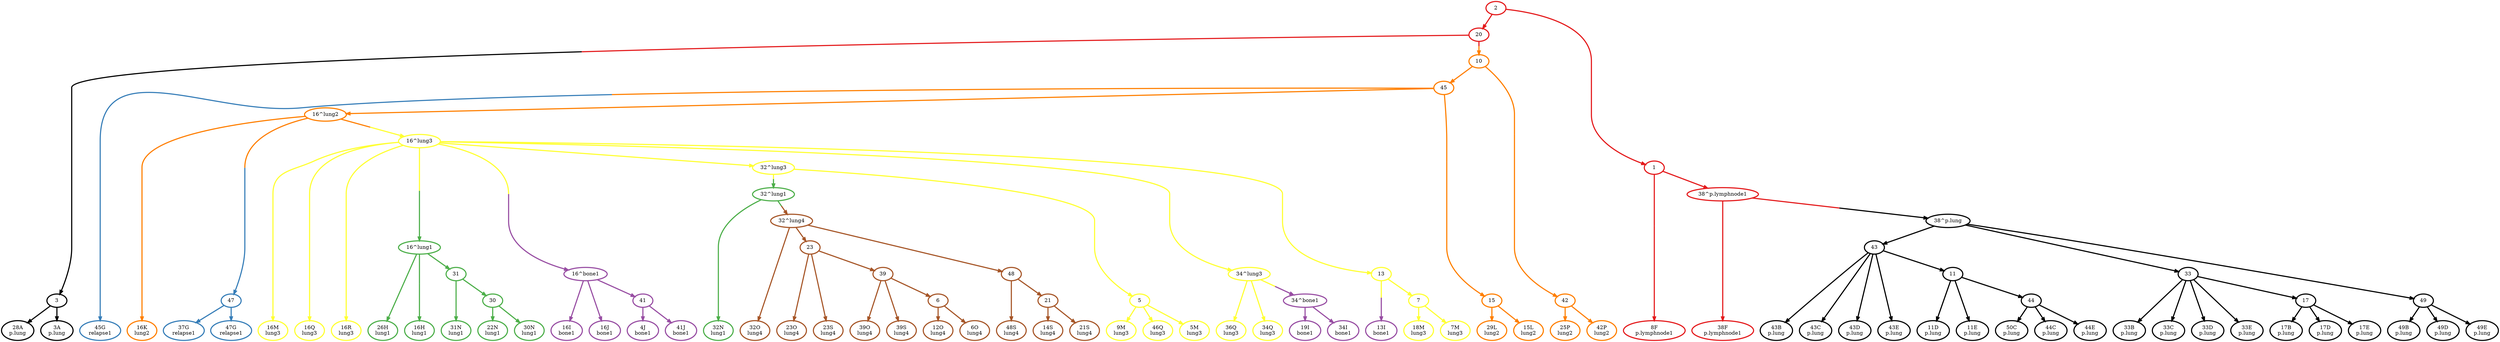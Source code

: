digraph T {
	{
		rank=same
		0 [penwidth=3,colorscheme=set19,color=0,label="28A\np.lung"]
		1 [penwidth=3,colorscheme=set19,color=0,label="3A\np.lung"]
		2 [penwidth=3,colorscheme=set19,color=0,label="43B\np.lung"]
		3 [penwidth=3,colorscheme=set19,color=0,label="43C\np.lung"]
		4 [penwidth=3,colorscheme=set19,color=0,label="43D\np.lung"]
		5 [penwidth=3,colorscheme=set19,color=0,label="43E\np.lung"]
		6 [penwidth=3,colorscheme=set19,color=0,label="11D\np.lung"]
		7 [penwidth=3,colorscheme=set19,color=0,label="11E\np.lung"]
		8 [penwidth=3,colorscheme=set19,color=0,label="33B\np.lung"]
		9 [penwidth=3,colorscheme=set19,color=0,label="33C\np.lung"]
		10 [penwidth=3,colorscheme=set19,color=0,label="33D\np.lung"]
		11 [penwidth=3,colorscheme=set19,color=0,label="33E\np.lung"]
		12 [penwidth=3,colorscheme=set19,color=0,label="50C\np.lung"]
		13 [penwidth=3,colorscheme=set19,color=0,label="44C\np.lung"]
		14 [penwidth=3,colorscheme=set19,color=0,label="44E\np.lung"]
		15 [penwidth=3,colorscheme=set19,color=0,label="17B\np.lung"]
		16 [penwidth=3,colorscheme=set19,color=0,label="17D\np.lung"]
		17 [penwidth=3,colorscheme=set19,color=0,label="17E\np.lung"]
		18 [penwidth=3,colorscheme=set19,color=0,label="49B\np.lung"]
		19 [penwidth=3,colorscheme=set19,color=0,label="49D\np.lung"]
		20 [penwidth=3,colorscheme=set19,color=0,label="49E\np.lung"]
		21 [penwidth=3,colorscheme=set19,color=1,label="8F\np.lymphnode1"]
		22 [penwidth=3,colorscheme=set19,color=1,label="38F\np.lymphnode1"]
		23 [penwidth=3,colorscheme=set19,color=2,label="37G\nrelapse1"]
		24 [penwidth=3,colorscheme=set19,color=2,label="47G\nrelapse1"]
		25 [penwidth=3,colorscheme=set19,color=3,label="32N\nlung1"]
		26 [penwidth=3,colorscheme=set19,color=3,label="26H\nlung1"]
		27 [penwidth=3,colorscheme=set19,color=3,label="16H\nlung1"]
		28 [penwidth=3,colorscheme=set19,color=3,label="31N\nlung1"]
		29 [penwidth=3,colorscheme=set19,color=3,label="22N\nlung1"]
		30 [penwidth=3,colorscheme=set19,color=3,label="30N\nlung1"]
		31 [penwidth=3,colorscheme=set19,color=4,label="16I\nbone1"]
		32 [penwidth=3,colorscheme=set19,color=4,label="16J\nbone1"]
		33 [penwidth=3,colorscheme=set19,color=4,label="19I\nbone1"]
		34 [penwidth=3,colorscheme=set19,color=4,label="34I\nbone1"]
		35 [penwidth=3,colorscheme=set19,color=4,label="4J\nbone1"]
		36 [penwidth=3,colorscheme=set19,color=4,label="41J\nbone1"]
		37 [penwidth=3,colorscheme=set19,color=2,label="45G\nrelapse1"]
		38 [penwidth=3,colorscheme=set19,color=5,label="16K\nlung2"]
		39 [penwidth=3,colorscheme=set19,color=5,label="29L\nlung2"]
		40 [penwidth=3,colorscheme=set19,color=5,label="15L\nlung2"]
		41 [penwidth=3,colorscheme=set19,color=5,label="25P\nlung2"]
		42 [penwidth=3,colorscheme=set19,color=5,label="42P\nlung2"]
		43 [penwidth=3,colorscheme=set19,color=4,label="13I\nbone1"]
		44 [penwidth=3,colorscheme=set19,color=6,label="9M\nlung3"]
		45 [penwidth=3,colorscheme=set19,color=6,label="46Q\nlung3"]
		46 [penwidth=3,colorscheme=set19,color=6,label="5M\nlung3"]
		47 [penwidth=3,colorscheme=set19,color=6,label="18M\nlung3"]
		48 [penwidth=3,colorscheme=set19,color=6,label="7M\nlung3"]
		49 [penwidth=3,colorscheme=set19,color=6,label="16M\nlung3"]
		50 [penwidth=3,colorscheme=set19,color=6,label="16Q\nlung3"]
		51 [penwidth=3,colorscheme=set19,color=6,label="16R\nlung3"]
		52 [penwidth=3,colorscheme=set19,color=6,label="36Q\nlung3"]
		53 [penwidth=3,colorscheme=set19,color=6,label="34Q\nlung3"]
		54 [penwidth=3,colorscheme=set19,color=7,label="32O\nlung4"]
		55 [penwidth=3,colorscheme=set19,color=7,label="39O\nlung4"]
		56 [penwidth=3,colorscheme=set19,color=7,label="39S\nlung4"]
		57 [penwidth=3,colorscheme=set19,color=7,label="12O\nlung4"]
		58 [penwidth=3,colorscheme=set19,color=7,label="6O\nlung4"]
		59 [penwidth=3,colorscheme=set19,color=7,label="48S\nlung4"]
		60 [penwidth=3,colorscheme=set19,color=7,label="14S\nlung4"]
		61 [penwidth=3,colorscheme=set19,color=7,label="21S\nlung4"]
		62 [penwidth=3,colorscheme=set19,color=7,label="23O\nlung4"]
		63 [penwidth=3,colorscheme=set19,color=7,label="23S\nlung4"]
	}
	64 [penwidth=3,colorscheme=set19,color=0,label="3"]
	65 [penwidth=3,colorscheme=set19,color=0,label="43"]
	66 [penwidth=3,colorscheme=set19,color=0,label="11"]
	67 [penwidth=3,colorscheme=set19,color=0,label="44"]
	68 [penwidth=3,colorscheme=set19,color=0,label="38^p.lung"]
	69 [penwidth=3,colorscheme=set19,color=0,label="33"]
	70 [penwidth=3,colorscheme=set19,color=0,label="49"]
	71 [penwidth=3,colorscheme=set19,color=0,label="17"]
	72 [penwidth=3,colorscheme=set19,color=1,label="38^p.lymphnode1"]
	73 [penwidth=3,colorscheme=set19,color=1,label="20"]
	74 [penwidth=3,colorscheme=set19,color=1,label="2"]
	75 [penwidth=3,colorscheme=set19,color=1,label="1"]
	76 [penwidth=3,colorscheme=set19,color=5,label="10"]
	77 [penwidth=3,colorscheme=set19,color=2,label="47"]
	78 [penwidth=3,colorscheme=set19,color=3,label="32^lung1"]
	79 [penwidth=3,colorscheme=set19,color=3,label="16^lung1"]
	80 [penwidth=3,colorscheme=set19,color=3,label="31"]
	81 [penwidth=3,colorscheme=set19,color=3,label="30"]
	82 [penwidth=3,colorscheme=set19,color=7,label="32^lung4"]
	83 [penwidth=3,colorscheme=set19,color=4,label="16^bone1"]
	84 [penwidth=3,colorscheme=set19,color=4,label="41"]
	85 [penwidth=3,colorscheme=set19,color=4,label="34^bone1"]
	86 [penwidth=3,colorscheme=set19,color=5,label="16^lung2"]
	87 [penwidth=3,colorscheme=set19,color=5,label="45"]
	88 [penwidth=3,colorscheme=set19,color=5,label="42"]
	89 [penwidth=3,colorscheme=set19,color=5,label="15"]
	90 [penwidth=3,colorscheme=set19,color=6,label="16^lung3"]
	91 [penwidth=3,colorscheme=set19,color=6,label="32^lung3"]
	92 [penwidth=3,colorscheme=set19,color=6,label="34^lung3"]
	93 [penwidth=3,colorscheme=set19,color=6,label="13"]
	94 [penwidth=3,colorscheme=set19,color=6,label="5"]
	95 [penwidth=3,colorscheme=set19,color=6,label="7"]
	96 [penwidth=3,colorscheme=set19,color=7,label="23"]
	97 [penwidth=3,colorscheme=set19,color=7,label="48"]
	98 [penwidth=3,colorscheme=set19,color=7,label="39"]
	99 [penwidth=3,colorscheme=set19,color=7,label="6"]
	100 [penwidth=3,colorscheme=set19,color=7,label="21"]
	64 -> 0 [penwidth=3,colorscheme=set19,color="0;0.5:0"]
	64 -> 1 [penwidth=3,colorscheme=set19,color="0;0.5:0"]
	65 -> 66 [penwidth=3,colorscheme=set19,color="0;0.5:0"]
	65 -> 2 [penwidth=3,colorscheme=set19,color="0;0.5:0"]
	65 -> 3 [penwidth=3,colorscheme=set19,color="0;0.5:0"]
	65 -> 4 [penwidth=3,colorscheme=set19,color="0;0.5:0"]
	65 -> 5 [penwidth=3,colorscheme=set19,color="0;0.5:0"]
	66 -> 67 [penwidth=3,colorscheme=set19,color="0;0.5:0"]
	66 -> 6 [penwidth=3,colorscheme=set19,color="0;0.5:0"]
	66 -> 7 [penwidth=3,colorscheme=set19,color="0;0.5:0"]
	67 -> 12 [penwidth=3,colorscheme=set19,color="0;0.5:0"]
	67 -> 13 [penwidth=3,colorscheme=set19,color="0;0.5:0"]
	67 -> 14 [penwidth=3,colorscheme=set19,color="0;0.5:0"]
	68 -> 69 [penwidth=3,colorscheme=set19,color="0;0.5:0"]
	68 -> 65 [penwidth=3,colorscheme=set19,color="0;0.5:0"]
	68 -> 70 [penwidth=3,colorscheme=set19,color="0;0.5:0"]
	69 -> 71 [penwidth=3,colorscheme=set19,color="0;0.5:0"]
	69 -> 8 [penwidth=3,colorscheme=set19,color="0;0.5:0"]
	69 -> 9 [penwidth=3,colorscheme=set19,color="0;0.5:0"]
	69 -> 10 [penwidth=3,colorscheme=set19,color="0;0.5:0"]
	69 -> 11 [penwidth=3,colorscheme=set19,color="0;0.5:0"]
	70 -> 18 [penwidth=3,colorscheme=set19,color="0;0.5:0"]
	70 -> 19 [penwidth=3,colorscheme=set19,color="0;0.5:0"]
	70 -> 20 [penwidth=3,colorscheme=set19,color="0;0.5:0"]
	71 -> 15 [penwidth=3,colorscheme=set19,color="0;0.5:0"]
	71 -> 16 [penwidth=3,colorscheme=set19,color="0;0.5:0"]
	71 -> 17 [penwidth=3,colorscheme=set19,color="0;0.5:0"]
	72 -> 68 [penwidth=3,colorscheme=set19,color="1;0.5:0"]
	72 -> 22 [penwidth=3,colorscheme=set19,color="1;0.5:1"]
	73 -> 64 [penwidth=3,colorscheme=set19,color="1;0.5:0"]
	73 -> 76 [penwidth=3,colorscheme=set19,color="1;0.5:5"]
	74 -> 75 [penwidth=3,colorscheme=set19,color="1;0.5:1"]
	74 -> 73 [penwidth=3,colorscheme=set19,color="1;0.5:1"]
	75 -> 72 [penwidth=3,colorscheme=set19,color="1;0.5:1"]
	75 -> 21 [penwidth=3,colorscheme=set19,color="1;0.5:1"]
	76 -> 88 [penwidth=3,colorscheme=set19,color="5;0.5:5"]
	76 -> 87 [penwidth=3,colorscheme=set19,color="5;0.5:5"]
	77 -> 23 [penwidth=3,colorscheme=set19,color="2;0.5:2"]
	77 -> 24 [penwidth=3,colorscheme=set19,color="2;0.5:2"]
	78 -> 25 [penwidth=3,colorscheme=set19,color="3;0.5:3"]
	78 -> 82 [penwidth=3,colorscheme=set19,color="3;0.5:7"]
	79 -> 80 [penwidth=3,colorscheme=set19,color="3;0.5:3"]
	79 -> 26 [penwidth=3,colorscheme=set19,color="3;0.5:3"]
	79 -> 27 [penwidth=3,colorscheme=set19,color="3;0.5:3"]
	80 -> 81 [penwidth=3,colorscheme=set19,color="3;0.5:3"]
	80 -> 28 [penwidth=3,colorscheme=set19,color="3;0.5:3"]
	81 -> 29 [penwidth=3,colorscheme=set19,color="3;0.5:3"]
	81 -> 30 [penwidth=3,colorscheme=set19,color="3;0.5:3"]
	82 -> 96 [penwidth=3,colorscheme=set19,color="7;0.5:7"]
	82 -> 97 [penwidth=3,colorscheme=set19,color="7;0.5:7"]
	82 -> 54 [penwidth=3,colorscheme=set19,color="7;0.5:7"]
	83 -> 84 [penwidth=3,colorscheme=set19,color="4;0.5:4"]
	83 -> 31 [penwidth=3,colorscheme=set19,color="4;0.5:4"]
	83 -> 32 [penwidth=3,colorscheme=set19,color="4;0.5:4"]
	84 -> 35 [penwidth=3,colorscheme=set19,color="4;0.5:4"]
	84 -> 36 [penwidth=3,colorscheme=set19,color="4;0.5:4"]
	85 -> 33 [penwidth=3,colorscheme=set19,color="4;0.5:4"]
	85 -> 34 [penwidth=3,colorscheme=set19,color="4;0.5:4"]
	86 -> 77 [penwidth=3,colorscheme=set19,color="5;0.5:2"]
	86 -> 38 [penwidth=3,colorscheme=set19,color="5;0.5:5"]
	86 -> 90 [penwidth=3,colorscheme=set19,color="5;0.5:6"]
	87 -> 37 [penwidth=3,colorscheme=set19,color="5;0.5:2"]
	87 -> 89 [penwidth=3,colorscheme=set19,color="5;0.5:5"]
	87 -> 86 [penwidth=3,colorscheme=set19,color="5;0.5:5"]
	88 -> 41 [penwidth=3,colorscheme=set19,color="5;0.5:5"]
	88 -> 42 [penwidth=3,colorscheme=set19,color="5;0.5:5"]
	89 -> 39 [penwidth=3,colorscheme=set19,color="5;0.5:5"]
	89 -> 40 [penwidth=3,colorscheme=set19,color="5;0.5:5"]
	90 -> 79 [penwidth=3,colorscheme=set19,color="6;0.5:3"]
	90 -> 83 [penwidth=3,colorscheme=set19,color="6;0.5:4"]
	90 -> 93 [penwidth=3,colorscheme=set19,color="6;0.5:6"]
	90 -> 91 [penwidth=3,colorscheme=set19,color="6;0.5:6"]
	90 -> 92 [penwidth=3,colorscheme=set19,color="6;0.5:6"]
	90 -> 49 [penwidth=3,colorscheme=set19,color="6;0.5:6"]
	90 -> 50 [penwidth=3,colorscheme=set19,color="6;0.5:6"]
	90 -> 51 [penwidth=3,colorscheme=set19,color="6;0.5:6"]
	91 -> 78 [penwidth=3,colorscheme=set19,color="6;0.5:3"]
	91 -> 94 [penwidth=3,colorscheme=set19,color="6;0.5:6"]
	92 -> 85 [penwidth=3,colorscheme=set19,color="6;0.5:4"]
	92 -> 52 [penwidth=3,colorscheme=set19,color="6;0.5:6"]
	92 -> 53 [penwidth=3,colorscheme=set19,color="6;0.5:6"]
	93 -> 43 [penwidth=3,colorscheme=set19,color="6;0.5:4"]
	93 -> 95 [penwidth=3,colorscheme=set19,color="6;0.5:6"]
	94 -> 44 [penwidth=3,colorscheme=set19,color="6;0.5:6"]
	94 -> 45 [penwidth=3,colorscheme=set19,color="6;0.5:6"]
	94 -> 46 [penwidth=3,colorscheme=set19,color="6;0.5:6"]
	95 -> 47 [penwidth=3,colorscheme=set19,color="6;0.5:6"]
	95 -> 48 [penwidth=3,colorscheme=set19,color="6;0.5:6"]
	96 -> 98 [penwidth=3,colorscheme=set19,color="7;0.5:7"]
	96 -> 62 [penwidth=3,colorscheme=set19,color="7;0.5:7"]
	96 -> 63 [penwidth=3,colorscheme=set19,color="7;0.5:7"]
	97 -> 100 [penwidth=3,colorscheme=set19,color="7;0.5:7"]
	97 -> 59 [penwidth=3,colorscheme=set19,color="7;0.5:7"]
	98 -> 99 [penwidth=3,colorscheme=set19,color="7;0.5:7"]
	98 -> 55 [penwidth=3,colorscheme=set19,color="7;0.5:7"]
	98 -> 56 [penwidth=3,colorscheme=set19,color="7;0.5:7"]
	99 -> 57 [penwidth=3,colorscheme=set19,color="7;0.5:7"]
	99 -> 58 [penwidth=3,colorscheme=set19,color="7;0.5:7"]
	100 -> 60 [penwidth=3,colorscheme=set19,color="7;0.5:7"]
	100 -> 61 [penwidth=3,colorscheme=set19,color="7;0.5:7"]
}
